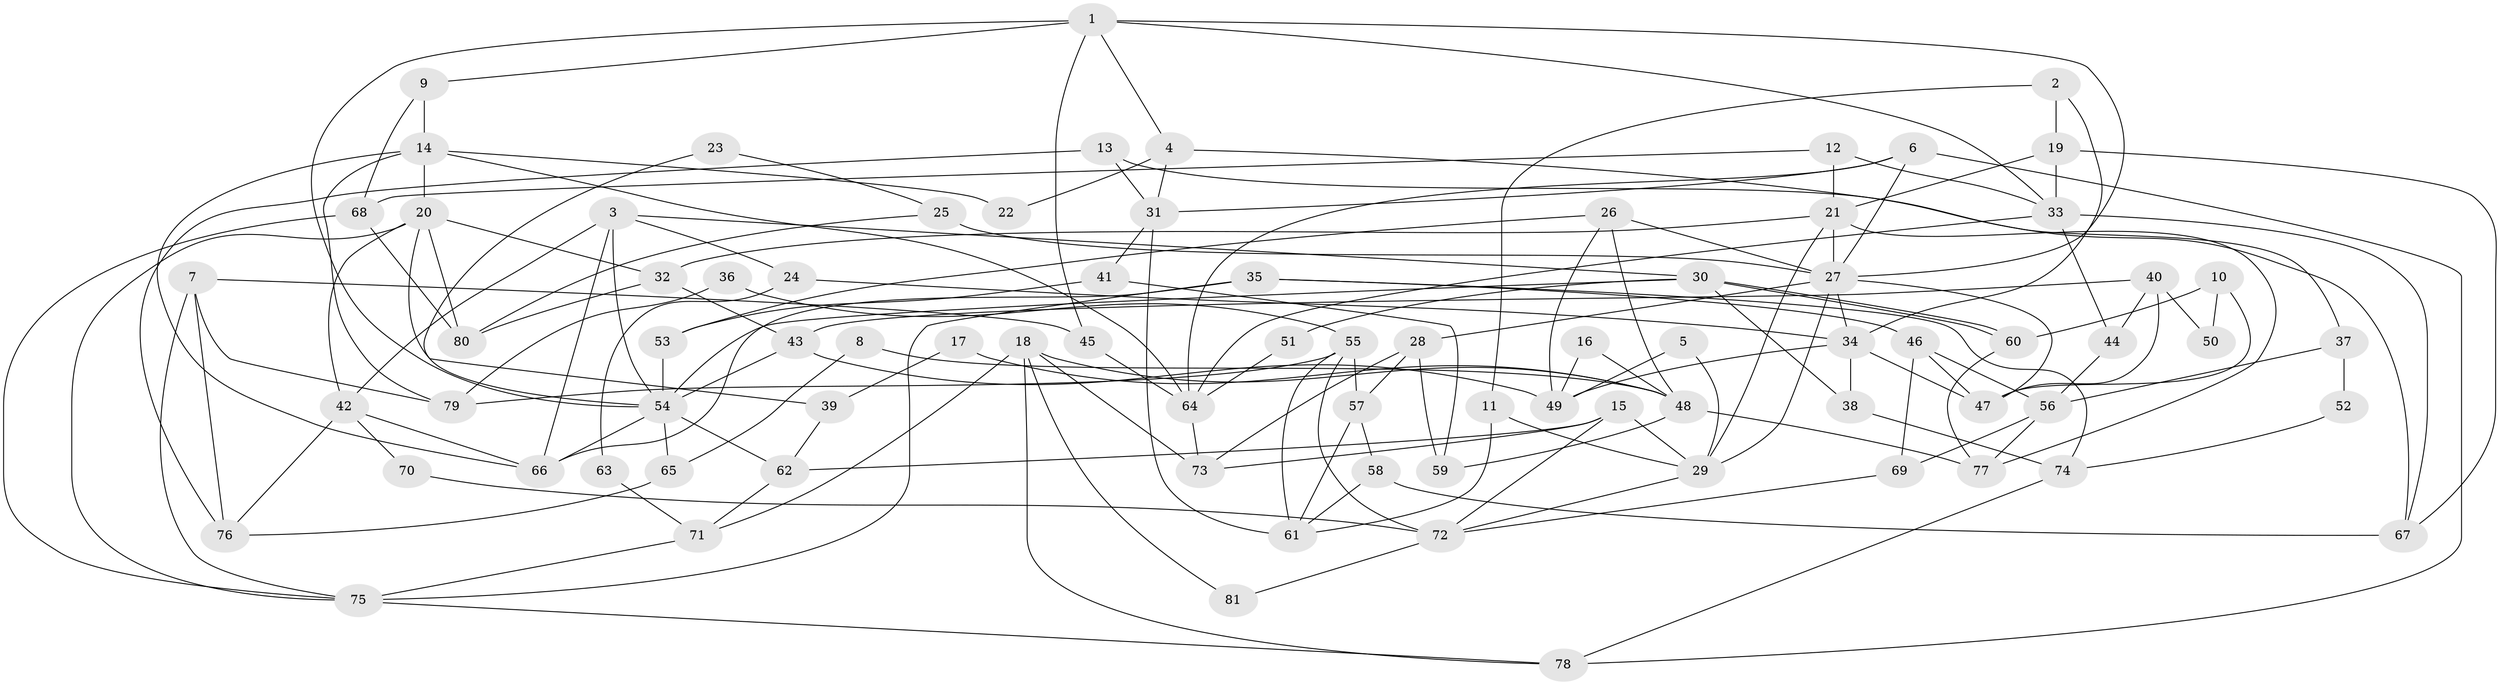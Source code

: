 // coarse degree distribution, {9: 0.15625, 11: 0.0625, 10: 0.03125, 2: 0.15625, 4: 0.15625, 3: 0.125, 7: 0.0625, 6: 0.0625, 8: 0.0625, 5: 0.09375, 14: 0.03125}
// Generated by graph-tools (version 1.1) at 2025/18/03/04/25 18:18:59]
// undirected, 81 vertices, 162 edges
graph export_dot {
graph [start="1"]
  node [color=gray90,style=filled];
  1;
  2;
  3;
  4;
  5;
  6;
  7;
  8;
  9;
  10;
  11;
  12;
  13;
  14;
  15;
  16;
  17;
  18;
  19;
  20;
  21;
  22;
  23;
  24;
  25;
  26;
  27;
  28;
  29;
  30;
  31;
  32;
  33;
  34;
  35;
  36;
  37;
  38;
  39;
  40;
  41;
  42;
  43;
  44;
  45;
  46;
  47;
  48;
  49;
  50;
  51;
  52;
  53;
  54;
  55;
  56;
  57;
  58;
  59;
  60;
  61;
  62;
  63;
  64;
  65;
  66;
  67;
  68;
  69;
  70;
  71;
  72;
  73;
  74;
  75;
  76;
  77;
  78;
  79;
  80;
  81;
  1 -- 33;
  1 -- 45;
  1 -- 4;
  1 -- 9;
  1 -- 27;
  1 -- 54;
  2 -- 11;
  2 -- 19;
  2 -- 34;
  3 -- 54;
  3 -- 30;
  3 -- 24;
  3 -- 42;
  3 -- 66;
  4 -- 31;
  4 -- 22;
  4 -- 37;
  5 -- 29;
  5 -- 49;
  6 -- 78;
  6 -- 27;
  6 -- 31;
  6 -- 64;
  7 -- 75;
  7 -- 76;
  7 -- 45;
  7 -- 79;
  8 -- 48;
  8 -- 65;
  9 -- 68;
  9 -- 14;
  10 -- 47;
  10 -- 60;
  10 -- 50;
  11 -- 29;
  11 -- 61;
  12 -- 68;
  12 -- 33;
  12 -- 21;
  13 -- 31;
  13 -- 67;
  13 -- 76;
  14 -- 66;
  14 -- 20;
  14 -- 22;
  14 -- 64;
  14 -- 79;
  15 -- 73;
  15 -- 29;
  15 -- 62;
  15 -- 72;
  16 -- 49;
  16 -- 48;
  17 -- 39;
  17 -- 48;
  18 -- 71;
  18 -- 73;
  18 -- 48;
  18 -- 78;
  18 -- 81;
  19 -- 33;
  19 -- 21;
  19 -- 67;
  20 -- 32;
  20 -- 39;
  20 -- 42;
  20 -- 75;
  20 -- 80;
  21 -- 27;
  21 -- 29;
  21 -- 32;
  21 -- 77;
  23 -- 54;
  23 -- 25;
  24 -- 34;
  24 -- 63;
  25 -- 80;
  25 -- 27;
  26 -- 27;
  26 -- 48;
  26 -- 49;
  26 -- 53;
  27 -- 47;
  27 -- 28;
  27 -- 29;
  27 -- 34;
  28 -- 59;
  28 -- 57;
  28 -- 73;
  29 -- 72;
  30 -- 54;
  30 -- 60;
  30 -- 60;
  30 -- 38;
  30 -- 51;
  31 -- 61;
  31 -- 41;
  32 -- 43;
  32 -- 80;
  33 -- 67;
  33 -- 64;
  33 -- 44;
  34 -- 38;
  34 -- 47;
  34 -- 49;
  35 -- 66;
  35 -- 74;
  35 -- 46;
  35 -- 75;
  36 -- 55;
  36 -- 79;
  37 -- 56;
  37 -- 52;
  38 -- 74;
  39 -- 62;
  40 -- 43;
  40 -- 44;
  40 -- 47;
  40 -- 50;
  41 -- 53;
  41 -- 59;
  42 -- 66;
  42 -- 70;
  42 -- 76;
  43 -- 49;
  43 -- 54;
  44 -- 56;
  45 -- 64;
  46 -- 47;
  46 -- 56;
  46 -- 69;
  48 -- 77;
  48 -- 59;
  51 -- 64;
  52 -- 74;
  53 -- 54;
  54 -- 66;
  54 -- 62;
  54 -- 65;
  55 -- 72;
  55 -- 79;
  55 -- 57;
  55 -- 61;
  56 -- 69;
  56 -- 77;
  57 -- 58;
  57 -- 61;
  58 -- 61;
  58 -- 67;
  60 -- 77;
  62 -- 71;
  63 -- 71;
  64 -- 73;
  65 -- 76;
  68 -- 75;
  68 -- 80;
  69 -- 72;
  70 -- 72;
  71 -- 75;
  72 -- 81;
  74 -- 78;
  75 -- 78;
}

